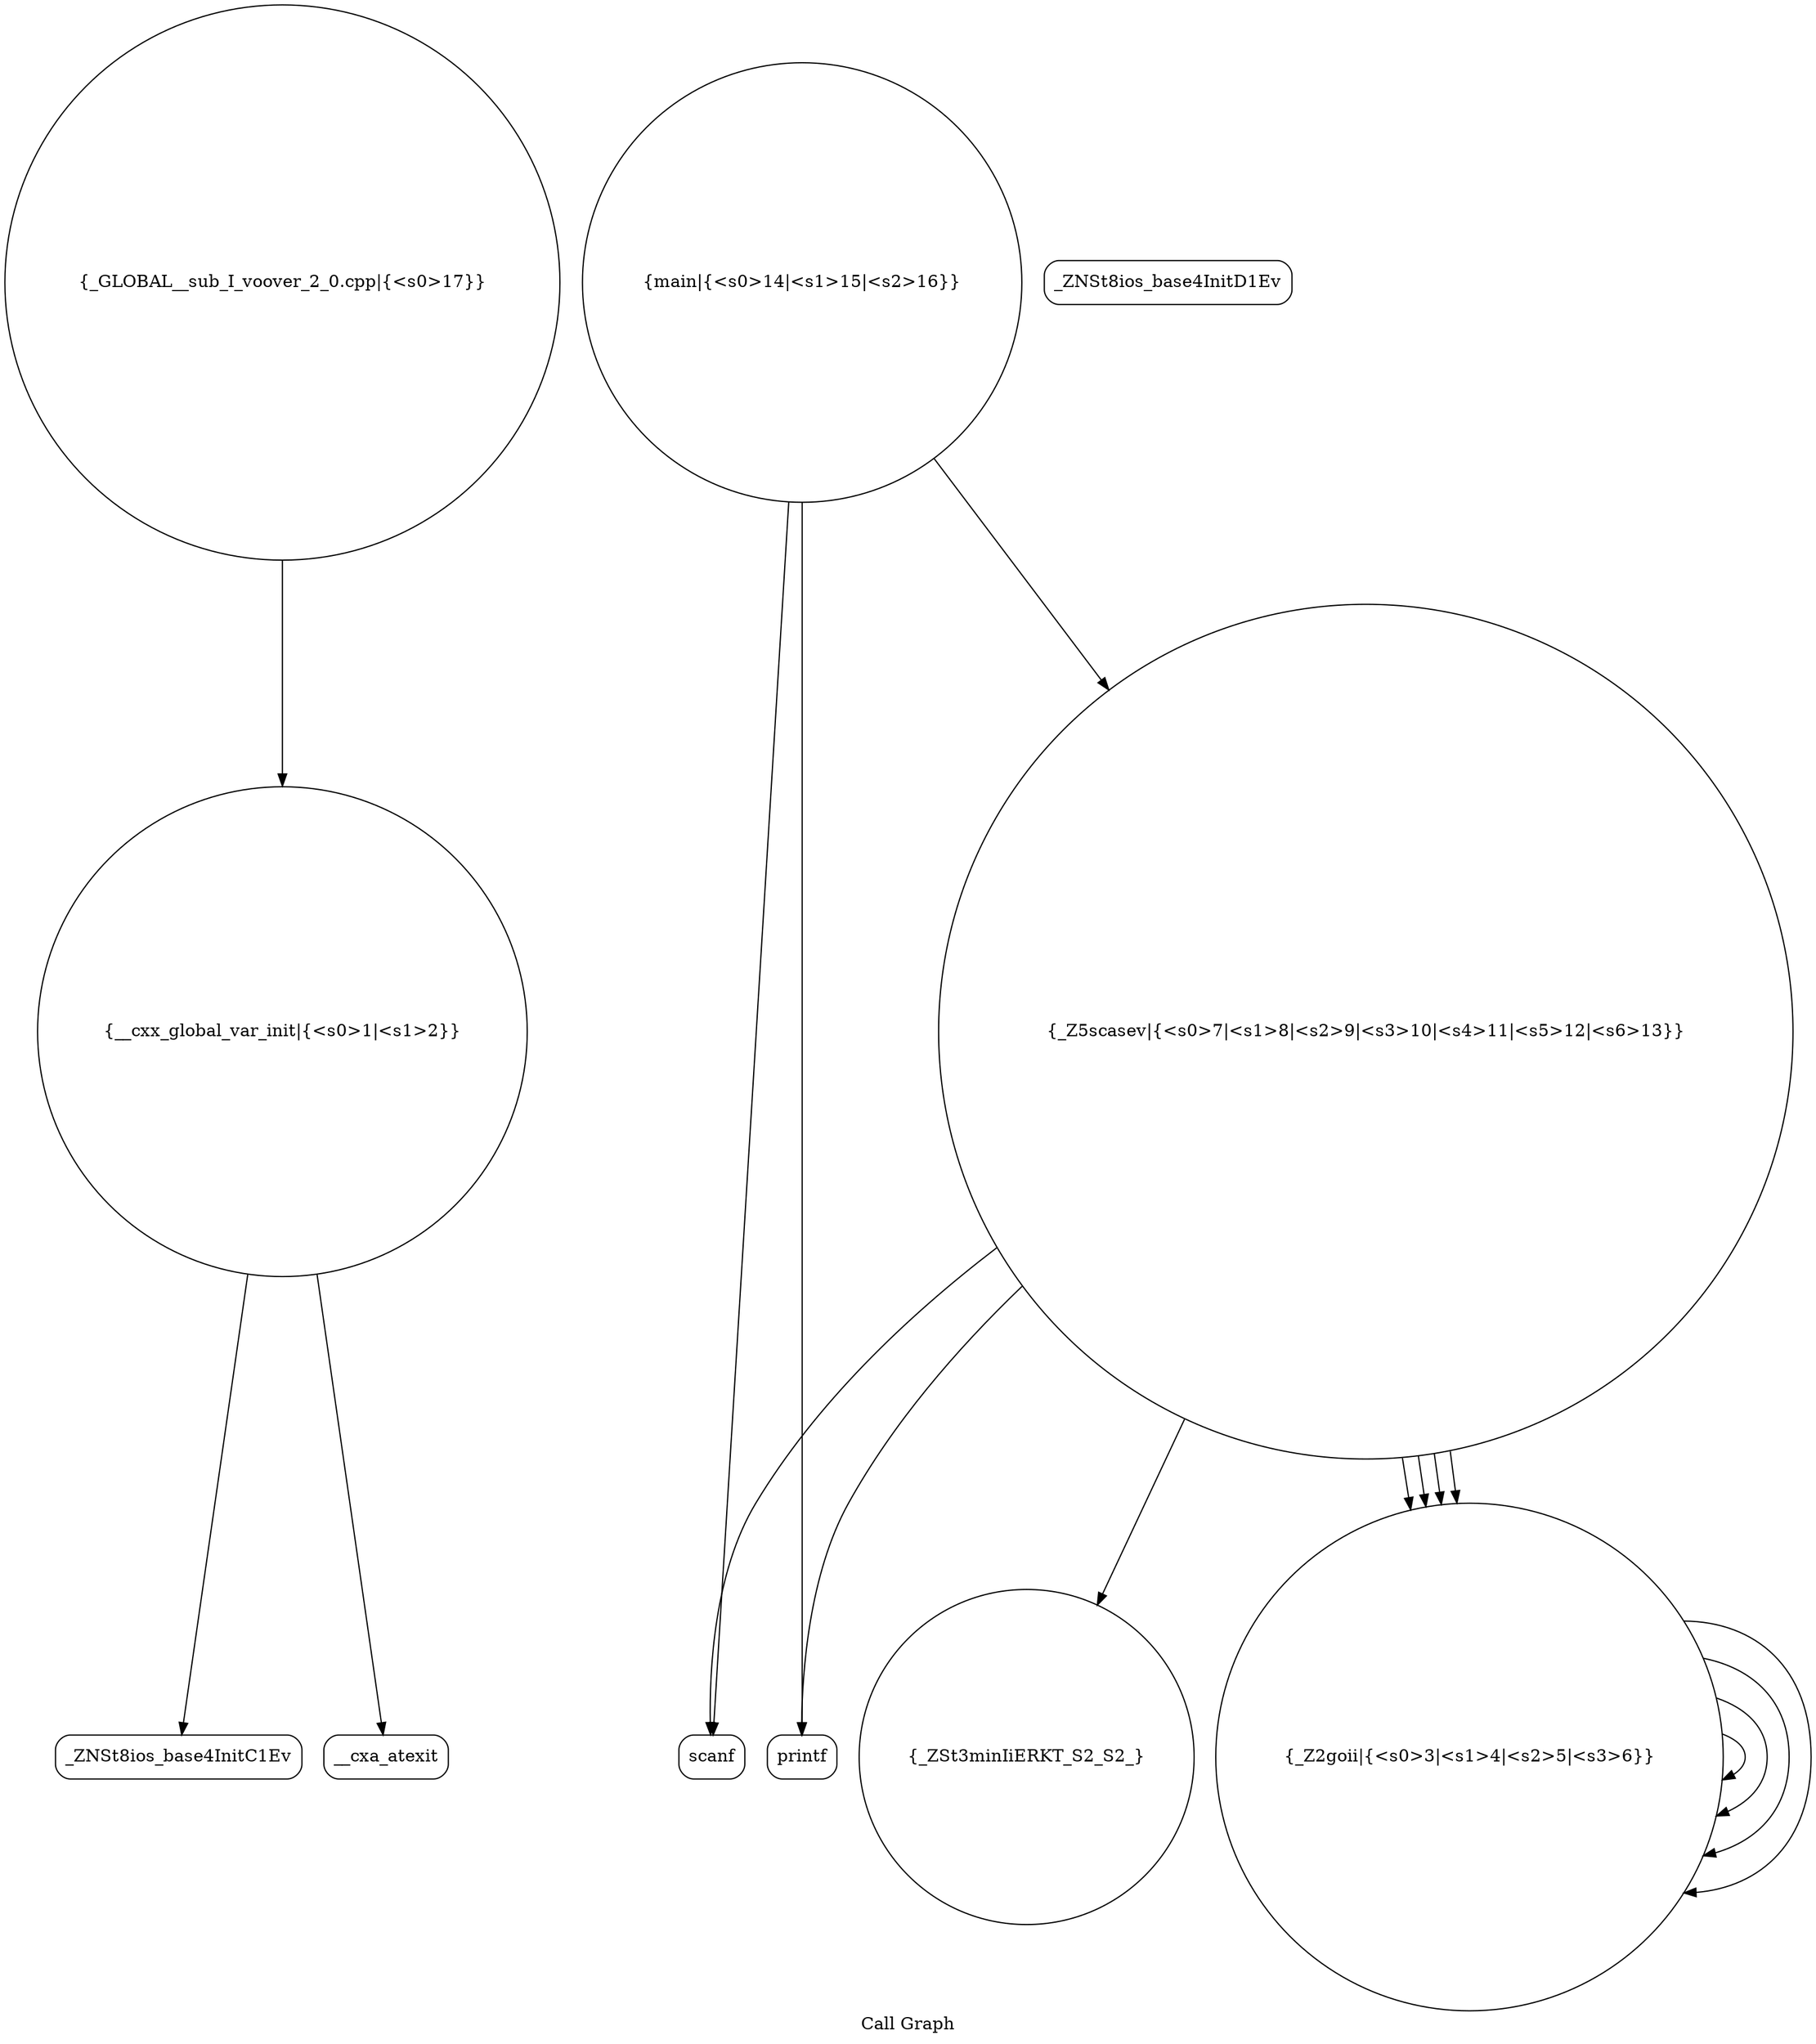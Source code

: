 digraph "Call Graph" {
	label="Call Graph";

	Node0x563e061e23c0 [shape=record,shape=circle,label="{__cxx_global_var_init|{<s0>1|<s1>2}}"];
	Node0x563e061e23c0:s0 -> Node0x563e061e2850[color=black];
	Node0x563e061e23c0:s1 -> Node0x563e061e2950[color=black];
	Node0x563e061e2b50 [shape=record,shape=circle,label="{_ZSt3minIiERKT_S2_S2_}"];
	Node0x563e061e28d0 [shape=record,shape=Mrecord,label="{_ZNSt8ios_base4InitD1Ev}"];
	Node0x563e061e2c50 [shape=record,shape=circle,label="{main|{<s0>14|<s1>15|<s2>16}}"];
	Node0x563e061e2c50:s0 -> Node0x563e061e2ad0[color=black];
	Node0x563e061e2c50:s1 -> Node0x563e061e2bd0[color=black];
	Node0x563e061e2c50:s2 -> Node0x563e061e2a50[color=black];
	Node0x563e061e29d0 [shape=record,shape=circle,label="{_Z2goii|{<s0>3|<s1>4|<s2>5|<s3>6}}"];
	Node0x563e061e29d0:s0 -> Node0x563e061e29d0[color=black];
	Node0x563e061e29d0:s1 -> Node0x563e061e29d0[color=black];
	Node0x563e061e29d0:s2 -> Node0x563e061e29d0[color=black];
	Node0x563e061e29d0:s3 -> Node0x563e061e29d0[color=black];
	Node0x563e061e2ad0 [shape=record,shape=Mrecord,label="{scanf}"];
	Node0x563e061e2850 [shape=record,shape=Mrecord,label="{_ZNSt8ios_base4InitC1Ev}"];
	Node0x563e061e2bd0 [shape=record,shape=Mrecord,label="{printf}"];
	Node0x563e061e2950 [shape=record,shape=Mrecord,label="{__cxa_atexit}"];
	Node0x563e061e2cd0 [shape=record,shape=circle,label="{_GLOBAL__sub_I_voover_2_0.cpp|{<s0>17}}"];
	Node0x563e061e2cd0:s0 -> Node0x563e061e23c0[color=black];
	Node0x563e061e2a50 [shape=record,shape=circle,label="{_Z5scasev|{<s0>7|<s1>8|<s2>9|<s3>10|<s4>11|<s5>12|<s6>13}}"];
	Node0x563e061e2a50:s0 -> Node0x563e061e2ad0[color=black];
	Node0x563e061e2a50:s1 -> Node0x563e061e29d0[color=black];
	Node0x563e061e2a50:s2 -> Node0x563e061e29d0[color=black];
	Node0x563e061e2a50:s3 -> Node0x563e061e29d0[color=black];
	Node0x563e061e2a50:s4 -> Node0x563e061e29d0[color=black];
	Node0x563e061e2a50:s5 -> Node0x563e061e2b50[color=black];
	Node0x563e061e2a50:s6 -> Node0x563e061e2bd0[color=black];
}
